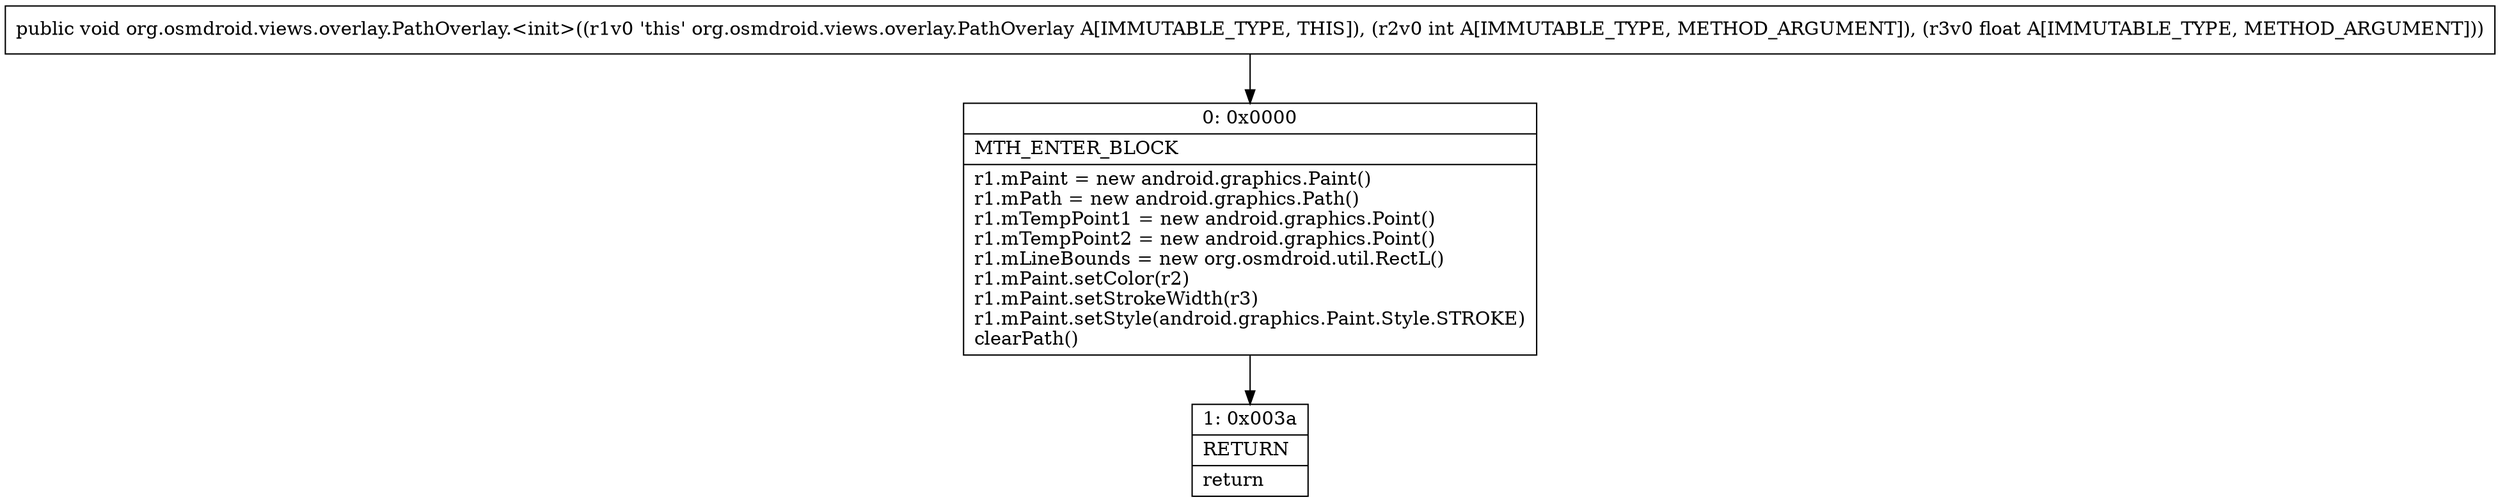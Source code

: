 digraph "CFG fororg.osmdroid.views.overlay.PathOverlay.\<init\>(IF)V" {
Node_0 [shape=record,label="{0\:\ 0x0000|MTH_ENTER_BLOCK\l|r1.mPaint = new android.graphics.Paint()\lr1.mPath = new android.graphics.Path()\lr1.mTempPoint1 = new android.graphics.Point()\lr1.mTempPoint2 = new android.graphics.Point()\lr1.mLineBounds = new org.osmdroid.util.RectL()\lr1.mPaint.setColor(r2)\lr1.mPaint.setStrokeWidth(r3)\lr1.mPaint.setStyle(android.graphics.Paint.Style.STROKE)\lclearPath()\l}"];
Node_1 [shape=record,label="{1\:\ 0x003a|RETURN\l|return\l}"];
MethodNode[shape=record,label="{public void org.osmdroid.views.overlay.PathOverlay.\<init\>((r1v0 'this' org.osmdroid.views.overlay.PathOverlay A[IMMUTABLE_TYPE, THIS]), (r2v0 int A[IMMUTABLE_TYPE, METHOD_ARGUMENT]), (r3v0 float A[IMMUTABLE_TYPE, METHOD_ARGUMENT])) }"];
MethodNode -> Node_0;
Node_0 -> Node_1;
}

